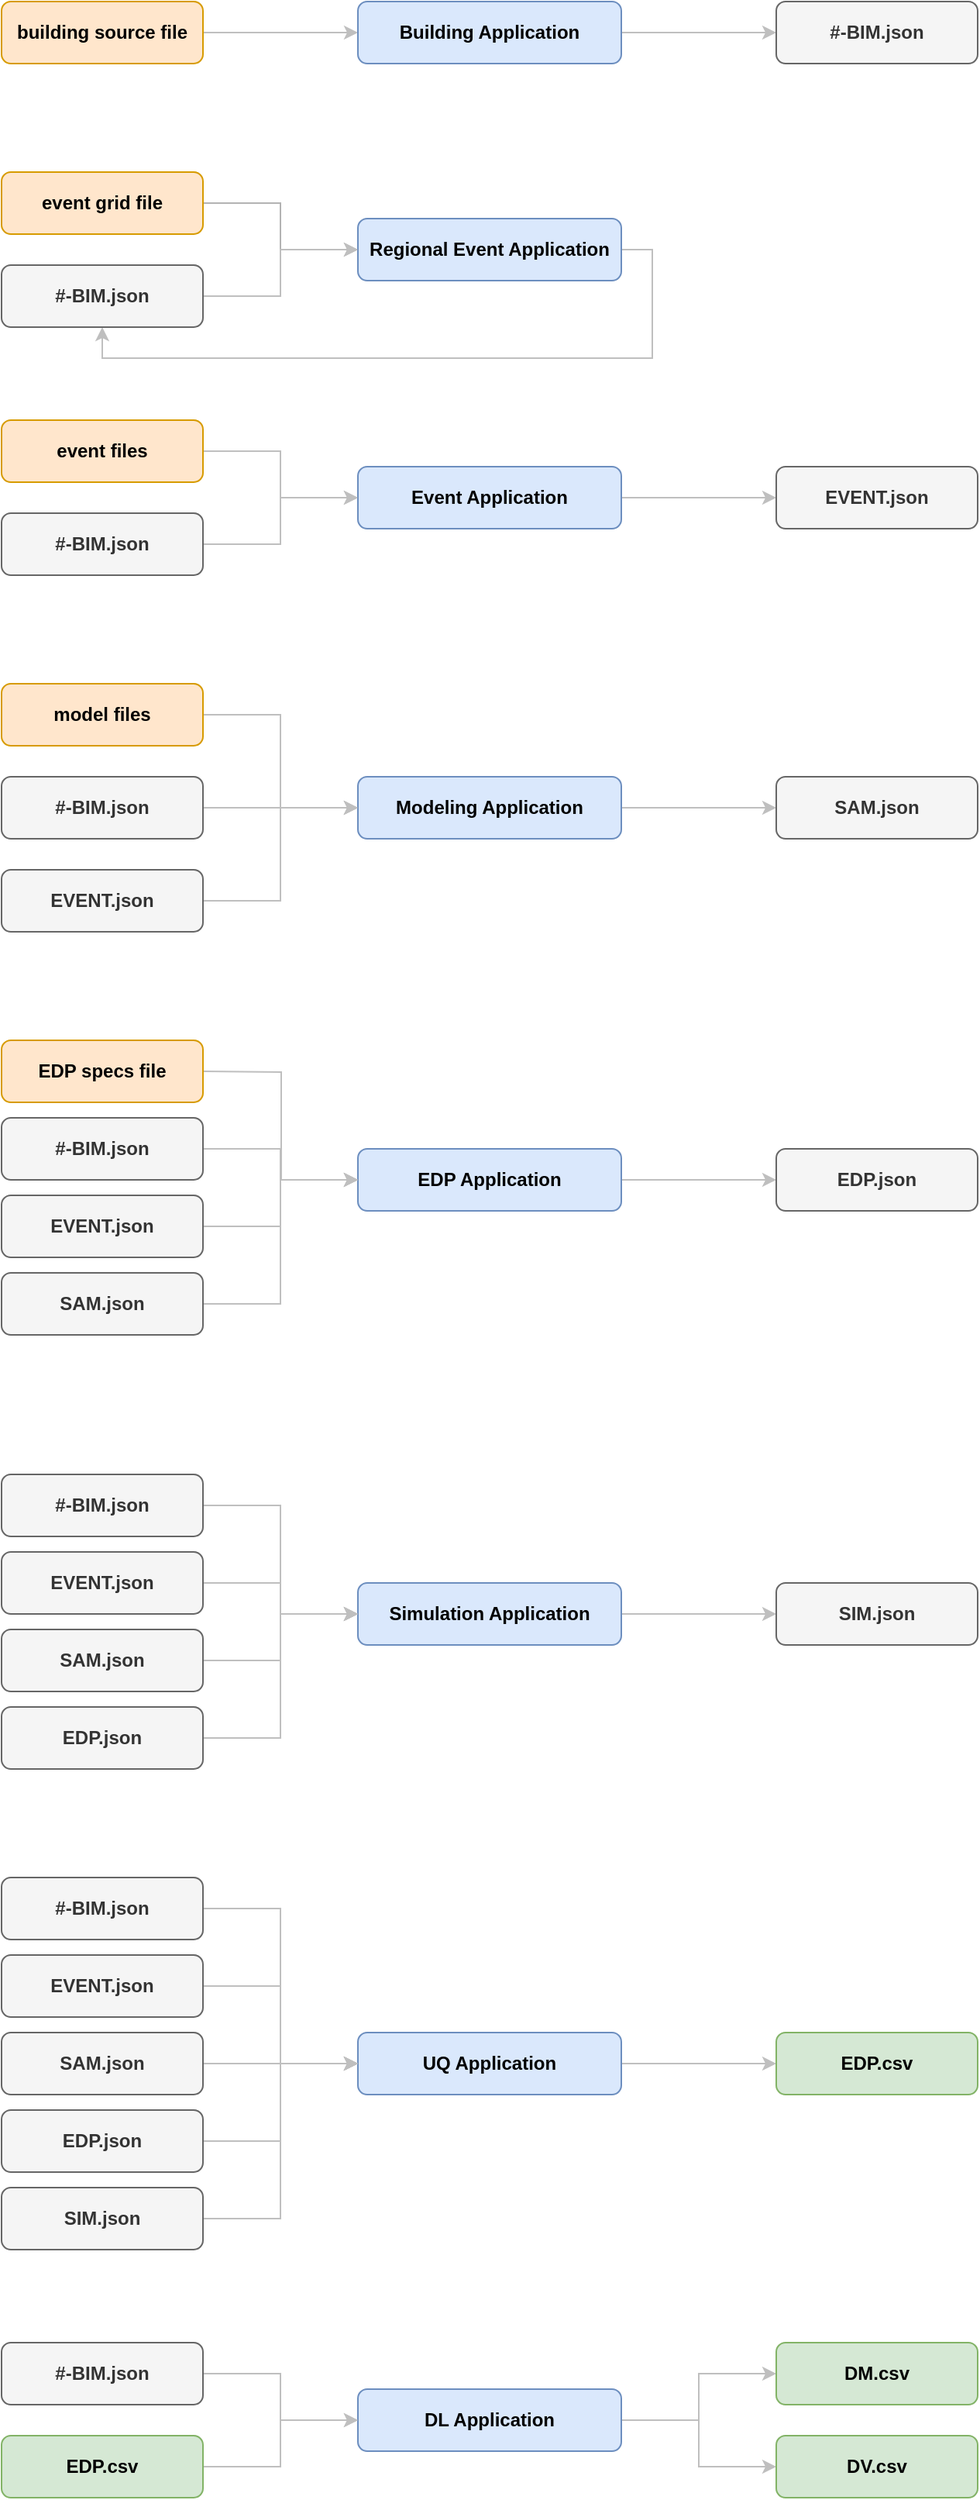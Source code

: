 <mxfile version="13.9.9" type="device"><diagram id="55Q9d0tb6AlS7nQ4v5Kf" name="Page-1"><mxGraphModel dx="1209" dy="761" grid="1" gridSize="10" guides="0" tooltips="1" connect="1" arrows="1" fold="1" page="1" pageScale="1" pageWidth="850" pageHeight="1100" math="0" shadow="0"><root><mxCell id="0"/><mxCell id="1" parent="0"/><mxCell id="bsa9YLMncxqa0p55WgP8-3" value="" style="edgeStyle=orthogonalEdgeStyle;rounded=0;orthogonalLoop=1;jettySize=auto;html=1;strokeColor=#BFBFBF;" parent="1" source="bsa9YLMncxqa0p55WgP8-1" target="bsa9YLMncxqa0p55WgP8-2" edge="1"><mxGeometry relative="1" as="geometry"/></mxCell><mxCell id="bsa9YLMncxqa0p55WgP8-1" value="&lt;b&gt;building source file&lt;/b&gt;" style="rounded=1;whiteSpace=wrap;html=1;fillColor=#ffe6cc;strokeColor=#d79b00;" parent="1" vertex="1"><mxGeometry x="70" y="60" width="130" height="40" as="geometry"/></mxCell><mxCell id="bsa9YLMncxqa0p55WgP8-6" value="" style="edgeStyle=orthogonalEdgeStyle;rounded=0;orthogonalLoop=1;jettySize=auto;html=1;strokeColor=#BFBFBF;" parent="1" source="bsa9YLMncxqa0p55WgP8-2" target="bsa9YLMncxqa0p55WgP8-5" edge="1"><mxGeometry relative="1" as="geometry"/></mxCell><mxCell id="bsa9YLMncxqa0p55WgP8-2" value="&lt;b&gt;Building Application&lt;/b&gt;" style="rounded=1;whiteSpace=wrap;html=1;fillColor=#dae8fc;strokeColor=#6c8ebf;" parent="1" vertex="1"><mxGeometry x="300" y="60" width="170" height="40" as="geometry"/></mxCell><mxCell id="bsa9YLMncxqa0p55WgP8-5" value="&lt;b&gt;#-BIM.json&lt;/b&gt;" style="rounded=1;whiteSpace=wrap;html=1;fillColor=#f5f5f5;strokeColor=#666666;fontColor=#333333;" parent="1" vertex="1"><mxGeometry x="570" y="60" width="130" height="40" as="geometry"/></mxCell><mxCell id="81128KArZK5sR1gMejnM-7" value="" style="edgeStyle=orthogonalEdgeStyle;rounded=0;orthogonalLoop=1;jettySize=auto;html=1;strokeColor=#B3B3B3;" parent="1" source="81128KArZK5sR1gMejnM-3" target="81128KArZK5sR1gMejnM-4" edge="1"><mxGeometry relative="1" as="geometry"/></mxCell><mxCell id="81128KArZK5sR1gMejnM-3" value="&lt;b&gt;event grid file&lt;/b&gt;" style="rounded=1;whiteSpace=wrap;html=1;fillColor=#ffe6cc;strokeColor=#d79b00;" parent="1" vertex="1"><mxGeometry x="70" y="170" width="130" height="40" as="geometry"/></mxCell><mxCell id="RbDWP5gyjYRJI04cMnMD-4" value="" style="edgeStyle=orthogonalEdgeStyle;rounded=0;orthogonalLoop=1;jettySize=auto;html=1;strokeColor=#BFBFBF;entryX=0.5;entryY=1;entryDx=0;entryDy=0;exitX=1;exitY=0.5;exitDx=0;exitDy=0;" edge="1" parent="1" source="81128KArZK5sR1gMejnM-4" target="RbDWP5gyjYRJI04cMnMD-1"><mxGeometry relative="1" as="geometry"><mxPoint x="545" y="220" as="targetPoint"/></mxGeometry></mxCell><mxCell id="81128KArZK5sR1gMejnM-4" value="&lt;b&gt;Regional Event Application&lt;/b&gt;" style="rounded=1;whiteSpace=wrap;html=1;fillColor=#dae8fc;strokeColor=#6c8ebf;" parent="1" vertex="1"><mxGeometry x="300" y="200" width="170" height="40" as="geometry"/></mxCell><mxCell id="RbDWP5gyjYRJI04cMnMD-6" value="" style="edgeStyle=orthogonalEdgeStyle;rounded=0;orthogonalLoop=1;jettySize=auto;html=1;strokeColor=#BFBFBF;" edge="1" parent="1" source="81128KArZK5sR1gMejnM-14" target="81128KArZK5sR1gMejnM-15"><mxGeometry relative="1" as="geometry"/></mxCell><mxCell id="81128KArZK5sR1gMejnM-14" value="&lt;b&gt;event files&lt;/b&gt;" style="rounded=1;whiteSpace=wrap;html=1;fillColor=#ffe6cc;strokeColor=#d79b00;" parent="1" vertex="1"><mxGeometry x="70" y="330" width="130" height="40" as="geometry"/></mxCell><mxCell id="RbDWP5gyjYRJI04cMnMD-8" value="" style="edgeStyle=orthogonalEdgeStyle;rounded=0;orthogonalLoop=1;jettySize=auto;html=1;strokeColor=#BFBFBF;" edge="1" parent="1" source="81128KArZK5sR1gMejnM-15" target="81128KArZK5sR1gMejnM-16"><mxGeometry relative="1" as="geometry"/></mxCell><mxCell id="81128KArZK5sR1gMejnM-15" value="&lt;b&gt;Event Application&lt;/b&gt;" style="rounded=1;whiteSpace=wrap;html=1;fillColor=#dae8fc;strokeColor=#6c8ebf;" parent="1" vertex="1"><mxGeometry x="300" y="360" width="170" height="40" as="geometry"/></mxCell><mxCell id="81128KArZK5sR1gMejnM-16" value="&lt;b&gt;EVENT.json&lt;/b&gt;" style="rounded=1;whiteSpace=wrap;html=1;fillColor=#f5f5f5;strokeColor=#666666;fontColor=#333333;" parent="1" vertex="1"><mxGeometry x="570" y="360" width="130" height="40" as="geometry"/></mxCell><mxCell id="RbDWP5gyjYRJI04cMnMD-13" value="" style="edgeStyle=orthogonalEdgeStyle;rounded=0;orthogonalLoop=1;jettySize=auto;html=1;strokeColor=#BFBFBF;entryX=0;entryY=0.5;entryDx=0;entryDy=0;" edge="1" parent="1" source="81128KArZK5sR1gMejnM-23" target="81128KArZK5sR1gMejnM-24"><mxGeometry relative="1" as="geometry"><mxPoint x="280" y="520" as="targetPoint"/></mxGeometry></mxCell><mxCell id="81128KArZK5sR1gMejnM-23" value="&lt;b&gt;model files&lt;/b&gt;" style="rounded=1;whiteSpace=wrap;html=1;fillColor=#ffe6cc;strokeColor=#d79b00;" parent="1" vertex="1"><mxGeometry x="70" y="500" width="130" height="40" as="geometry"/></mxCell><mxCell id="RbDWP5gyjYRJI04cMnMD-17" value="" style="edgeStyle=orthogonalEdgeStyle;rounded=0;orthogonalLoop=1;jettySize=auto;html=1;strokeColor=#BFBFBF;" edge="1" parent="1" source="81128KArZK5sR1gMejnM-24" target="81128KArZK5sR1gMejnM-25"><mxGeometry relative="1" as="geometry"/></mxCell><mxCell id="81128KArZK5sR1gMejnM-24" value="&lt;b&gt;Modeling Application&lt;/b&gt;" style="rounded=1;whiteSpace=wrap;html=1;fillColor=#dae8fc;strokeColor=#6c8ebf;" parent="1" vertex="1"><mxGeometry x="300" y="560" width="170" height="40" as="geometry"/></mxCell><mxCell id="81128KArZK5sR1gMejnM-25" value="&lt;b&gt;SAM.json&lt;/b&gt;" style="rounded=1;whiteSpace=wrap;html=1;fillColor=#f5f5f5;strokeColor=#666666;fontColor=#333333;" parent="1" vertex="1"><mxGeometry x="570" y="560" width="130" height="40" as="geometry"/></mxCell><mxCell id="RbDWP5gyjYRJI04cMnMD-28" value="" style="edgeStyle=orthogonalEdgeStyle;rounded=0;orthogonalLoop=1;jettySize=auto;html=1;strokeColor=#BFBFBF;" edge="1" parent="1" source="81128KArZK5sR1gMejnM-39" target="81128KArZK5sR1gMejnM-40"><mxGeometry relative="1" as="geometry"/></mxCell><mxCell id="81128KArZK5sR1gMejnM-39" value="&lt;b&gt;EDP Application&lt;/b&gt;" style="rounded=1;whiteSpace=wrap;html=1;fillColor=#dae8fc;strokeColor=#6c8ebf;" parent="1" vertex="1"><mxGeometry x="300" y="800" width="170" height="40" as="geometry"/></mxCell><mxCell id="81128KArZK5sR1gMejnM-40" value="&lt;b&gt;EDP.json&lt;/b&gt;" style="rounded=1;whiteSpace=wrap;html=1;fillColor=#f5f5f5;strokeColor=#666666;fontColor=#333333;" parent="1" vertex="1"><mxGeometry x="570" y="800" width="130" height="40" as="geometry"/></mxCell><mxCell id="RbDWP5gyjYRJI04cMnMD-41" value="" style="edgeStyle=orthogonalEdgeStyle;rounded=0;orthogonalLoop=1;jettySize=auto;html=1;strokeColor=#BFBFBF;" edge="1" parent="1" source="81128KArZK5sR1gMejnM-47" target="81128KArZK5sR1gMejnM-48"><mxGeometry relative="1" as="geometry"/></mxCell><mxCell id="81128KArZK5sR1gMejnM-47" value="&lt;b&gt;Simulation Application&lt;/b&gt;" style="rounded=1;whiteSpace=wrap;html=1;fillColor=#dae8fc;strokeColor=#6c8ebf;" parent="1" vertex="1"><mxGeometry x="300" y="1080" width="170" height="40" as="geometry"/></mxCell><mxCell id="81128KArZK5sR1gMejnM-48" value="&lt;b&gt;SIM.json&lt;/b&gt;" style="rounded=1;whiteSpace=wrap;html=1;fillColor=#f5f5f5;strokeColor=#666666;fontColor=#333333;" parent="1" vertex="1"><mxGeometry x="570" y="1080" width="130" height="40" as="geometry"/></mxCell><mxCell id="RbDWP5gyjYRJI04cMnMD-55" value="" style="edgeStyle=orthogonalEdgeStyle;rounded=0;orthogonalLoop=1;jettySize=auto;html=1;strokeColor=#BFBFBF;" edge="1" parent="1" source="81128KArZK5sR1gMejnM-62" target="81128KArZK5sR1gMejnM-77"><mxGeometry relative="1" as="geometry"/></mxCell><mxCell id="81128KArZK5sR1gMejnM-62" value="&lt;b&gt;UQ Application&lt;/b&gt;" style="rounded=1;whiteSpace=wrap;html=1;fillColor=#dae8fc;strokeColor=#6c8ebf;" parent="1" vertex="1"><mxGeometry x="300" y="1370" width="170" height="40" as="geometry"/></mxCell><mxCell id="81128KArZK5sR1gMejnM-77" value="&lt;b&gt;EDP.csv&lt;/b&gt;" style="rounded=1;whiteSpace=wrap;html=1;fillColor=#d5e8d4;strokeColor=#82b366;" parent="1" vertex="1"><mxGeometry x="570" y="1370" width="130" height="40" as="geometry"/></mxCell><mxCell id="RbDWP5gyjYRJI04cMnMD-60" value="" style="edgeStyle=orthogonalEdgeStyle;rounded=0;orthogonalLoop=1;jettySize=auto;html=1;strokeColor=#BFBFBF;" edge="1" parent="1" source="81128KArZK5sR1gMejnM-88" target="81128KArZK5sR1gMejnM-90"><mxGeometry relative="1" as="geometry"/></mxCell><mxCell id="RbDWP5gyjYRJI04cMnMD-61" value="" style="edgeStyle=orthogonalEdgeStyle;rounded=0;orthogonalLoop=1;jettySize=auto;html=1;strokeColor=#BFBFBF;entryX=0;entryY=0.5;entryDx=0;entryDy=0;" edge="1" parent="1" source="81128KArZK5sR1gMejnM-88" target="81128KArZK5sR1gMejnM-89"><mxGeometry relative="1" as="geometry"/></mxCell><mxCell id="81128KArZK5sR1gMejnM-88" value="&lt;b&gt;DL Application&lt;/b&gt;" style="rounded=1;whiteSpace=wrap;html=1;fillColor=#dae8fc;strokeColor=#6c8ebf;" parent="1" vertex="1"><mxGeometry x="300" y="1600" width="170" height="40" as="geometry"/></mxCell><mxCell id="81128KArZK5sR1gMejnM-89" value="&lt;b&gt;DM.csv&lt;/b&gt;" style="rounded=1;whiteSpace=wrap;html=1;fillColor=#d5e8d4;strokeColor=#82b366;" parent="1" vertex="1"><mxGeometry x="570" y="1570" width="130" height="40" as="geometry"/></mxCell><mxCell id="81128KArZK5sR1gMejnM-90" value="&lt;b&gt;DV.csv&lt;/b&gt;" style="rounded=1;whiteSpace=wrap;html=1;fillColor=#d5e8d4;strokeColor=#82b366;" parent="1" vertex="1"><mxGeometry x="570" y="1630" width="130" height="40" as="geometry"/></mxCell><mxCell id="RbDWP5gyjYRJI04cMnMD-2" value="" style="edgeStyle=orthogonalEdgeStyle;rounded=0;orthogonalLoop=1;jettySize=auto;html=1;strokeColor=#BFBFBF;" edge="1" parent="1" source="RbDWP5gyjYRJI04cMnMD-1" target="81128KArZK5sR1gMejnM-4"><mxGeometry relative="1" as="geometry"/></mxCell><mxCell id="RbDWP5gyjYRJI04cMnMD-1" value="&lt;b&gt;#-BIM.json&lt;/b&gt;" style="rounded=1;whiteSpace=wrap;html=1;fillColor=#f5f5f5;strokeColor=#666666;fontColor=#333333;" vertex="1" parent="1"><mxGeometry x="70" y="230" width="130" height="40" as="geometry"/></mxCell><mxCell id="RbDWP5gyjYRJI04cMnMD-7" value="" style="edgeStyle=orthogonalEdgeStyle;rounded=0;orthogonalLoop=1;jettySize=auto;html=1;strokeColor=#BFBFBF;" edge="1" parent="1" source="RbDWP5gyjYRJI04cMnMD-5" target="81128KArZK5sR1gMejnM-15"><mxGeometry relative="1" as="geometry"/></mxCell><mxCell id="RbDWP5gyjYRJI04cMnMD-5" value="&lt;b&gt;#-BIM.json&lt;/b&gt;" style="rounded=1;whiteSpace=wrap;html=1;fillColor=#f5f5f5;strokeColor=#666666;fontColor=#333333;" vertex="1" parent="1"><mxGeometry x="70" y="390" width="130" height="40" as="geometry"/></mxCell><mxCell id="RbDWP5gyjYRJI04cMnMD-14" value="" style="edgeStyle=orthogonalEdgeStyle;rounded=0;orthogonalLoop=1;jettySize=auto;html=1;strokeColor=#BFBFBF;" edge="1" parent="1" source="RbDWP5gyjYRJI04cMnMD-10" target="81128KArZK5sR1gMejnM-24"><mxGeometry relative="1" as="geometry"/></mxCell><mxCell id="RbDWP5gyjYRJI04cMnMD-10" value="&lt;b&gt;#-BIM.json&lt;/b&gt;" style="rounded=1;whiteSpace=wrap;html=1;fillColor=#f5f5f5;strokeColor=#666666;fontColor=#333333;" vertex="1" parent="1"><mxGeometry x="70" y="560" width="130" height="40" as="geometry"/></mxCell><mxCell id="RbDWP5gyjYRJI04cMnMD-16" value="" style="edgeStyle=orthogonalEdgeStyle;rounded=0;orthogonalLoop=1;jettySize=auto;html=1;strokeColor=#BFBFBF;entryX=0;entryY=0.5;entryDx=0;entryDy=0;" edge="1" parent="1" source="RbDWP5gyjYRJI04cMnMD-11" target="81128KArZK5sR1gMejnM-24"><mxGeometry relative="1" as="geometry"><mxPoint x="280" y="640" as="targetPoint"/></mxGeometry></mxCell><mxCell id="RbDWP5gyjYRJI04cMnMD-11" value="&lt;b&gt;EVENT.json&lt;/b&gt;" style="rounded=1;whiteSpace=wrap;html=1;fillColor=#f5f5f5;strokeColor=#666666;fontColor=#333333;" vertex="1" parent="1"><mxGeometry x="70" y="620" width="130" height="40" as="geometry"/></mxCell><mxCell id="RbDWP5gyjYRJI04cMnMD-23" value="" style="edgeStyle=orthogonalEdgeStyle;rounded=0;orthogonalLoop=1;jettySize=auto;html=1;strokeColor=#BFBFBF;entryX=0;entryY=0.5;entryDx=0;entryDy=0;" edge="1" parent="1" target="81128KArZK5sR1gMejnM-39"><mxGeometry relative="1" as="geometry"><mxPoint x="200" y="750" as="sourcePoint"/><mxPoint x="280" y="750" as="targetPoint"/></mxGeometry></mxCell><mxCell id="RbDWP5gyjYRJI04cMnMD-24" value="" style="edgeStyle=orthogonalEdgeStyle;rounded=0;orthogonalLoop=1;jettySize=auto;html=1;strokeColor=#BFBFBF;" edge="1" parent="1" source="RbDWP5gyjYRJI04cMnMD-19" target="81128KArZK5sR1gMejnM-39"><mxGeometry relative="1" as="geometry"/></mxCell><mxCell id="RbDWP5gyjYRJI04cMnMD-19" value="&lt;b&gt;#-BIM.json&lt;/b&gt;" style="rounded=1;whiteSpace=wrap;html=1;fillColor=#f5f5f5;strokeColor=#666666;fontColor=#333333;" vertex="1" parent="1"><mxGeometry x="70" y="780" width="130" height="40" as="geometry"/></mxCell><mxCell id="RbDWP5gyjYRJI04cMnMD-25" value="" style="edgeStyle=orthogonalEdgeStyle;rounded=0;orthogonalLoop=1;jettySize=auto;html=1;strokeColor=#BFBFBF;" edge="1" parent="1" source="RbDWP5gyjYRJI04cMnMD-20" target="81128KArZK5sR1gMejnM-39"><mxGeometry relative="1" as="geometry"/></mxCell><mxCell id="RbDWP5gyjYRJI04cMnMD-20" value="&lt;b&gt;EVENT.json&lt;/b&gt;" style="rounded=1;whiteSpace=wrap;html=1;fillColor=#f5f5f5;strokeColor=#666666;fontColor=#333333;" vertex="1" parent="1"><mxGeometry x="70" y="830" width="130" height="40" as="geometry"/></mxCell><mxCell id="RbDWP5gyjYRJI04cMnMD-27" value="" style="edgeStyle=orthogonalEdgeStyle;rounded=0;orthogonalLoop=1;jettySize=auto;html=1;strokeColor=#BFBFBF;entryX=0;entryY=0.5;entryDx=0;entryDy=0;" edge="1" parent="1" source="RbDWP5gyjYRJI04cMnMD-21" target="81128KArZK5sR1gMejnM-39"><mxGeometry relative="1" as="geometry"><mxPoint x="285" y="900" as="targetPoint"/></mxGeometry></mxCell><mxCell id="RbDWP5gyjYRJI04cMnMD-21" value="&lt;b&gt;SAM.json&lt;/b&gt;" style="rounded=1;whiteSpace=wrap;html=1;fillColor=#f5f5f5;strokeColor=#666666;fontColor=#333333;" vertex="1" parent="1"><mxGeometry x="70" y="880" width="130" height="40" as="geometry"/></mxCell><mxCell id="RbDWP5gyjYRJI04cMnMD-36" value="" style="edgeStyle=orthogonalEdgeStyle;rounded=0;orthogonalLoop=1;jettySize=auto;html=1;strokeColor=#BFBFBF;entryX=0;entryY=0.5;entryDx=0;entryDy=0;" edge="1" parent="1" source="RbDWP5gyjYRJI04cMnMD-30" target="81128KArZK5sR1gMejnM-47"><mxGeometry relative="1" as="geometry"><mxPoint x="280" y="1030" as="targetPoint"/></mxGeometry></mxCell><mxCell id="RbDWP5gyjYRJI04cMnMD-30" value="&lt;b&gt;#-BIM.json&lt;/b&gt;" style="rounded=1;whiteSpace=wrap;html=1;fillColor=#f5f5f5;strokeColor=#666666;fontColor=#333333;" vertex="1" parent="1"><mxGeometry x="70" y="1010" width="130" height="40" as="geometry"/></mxCell><mxCell id="RbDWP5gyjYRJI04cMnMD-37" value="" style="edgeStyle=orthogonalEdgeStyle;rounded=0;orthogonalLoop=1;jettySize=auto;html=1;strokeColor=#BFBFBF;" edge="1" parent="1" source="RbDWP5gyjYRJI04cMnMD-31" target="81128KArZK5sR1gMejnM-47"><mxGeometry relative="1" as="geometry"/></mxCell><mxCell id="RbDWP5gyjYRJI04cMnMD-31" value="&lt;b&gt;EVENT.json&lt;/b&gt;" style="rounded=1;whiteSpace=wrap;html=1;fillColor=#f5f5f5;strokeColor=#666666;fontColor=#333333;" vertex="1" parent="1"><mxGeometry x="70" y="1060" width="130" height="40" as="geometry"/></mxCell><mxCell id="RbDWP5gyjYRJI04cMnMD-38" value="" style="edgeStyle=orthogonalEdgeStyle;rounded=0;orthogonalLoop=1;jettySize=auto;html=1;strokeColor=#BFBFBF;" edge="1" parent="1" source="RbDWP5gyjYRJI04cMnMD-32" target="81128KArZK5sR1gMejnM-47"><mxGeometry relative="1" as="geometry"/></mxCell><mxCell id="RbDWP5gyjYRJI04cMnMD-32" value="&lt;b&gt;SAM.json&lt;/b&gt;" style="rounded=1;whiteSpace=wrap;html=1;fillColor=#f5f5f5;strokeColor=#666666;fontColor=#333333;" vertex="1" parent="1"><mxGeometry x="70" y="1110" width="130" height="40" as="geometry"/></mxCell><mxCell id="RbDWP5gyjYRJI04cMnMD-40" value="" style="edgeStyle=orthogonalEdgeStyle;rounded=0;orthogonalLoop=1;jettySize=auto;html=1;strokeColor=#BFBFBF;entryX=0;entryY=0.5;entryDx=0;entryDy=0;" edge="1" parent="1" source="RbDWP5gyjYRJI04cMnMD-33" target="81128KArZK5sR1gMejnM-47"><mxGeometry relative="1" as="geometry"><mxPoint x="285" y="1180" as="targetPoint"/></mxGeometry></mxCell><mxCell id="RbDWP5gyjYRJI04cMnMD-33" value="&lt;b&gt;EDP.json&lt;/b&gt;" style="rounded=1;whiteSpace=wrap;html=1;fillColor=#f5f5f5;strokeColor=#666666;fontColor=#333333;" vertex="1" parent="1"><mxGeometry x="70" y="1160" width="130" height="40" as="geometry"/></mxCell><mxCell id="RbDWP5gyjYRJI04cMnMD-34" value="&lt;b&gt;EDP specs file&lt;/b&gt;" style="rounded=1;whiteSpace=wrap;html=1;fillColor=#ffe6cc;strokeColor=#d79b00;" vertex="1" parent="1"><mxGeometry x="70" y="730" width="130" height="40" as="geometry"/></mxCell><mxCell id="RbDWP5gyjYRJI04cMnMD-50" value="" style="edgeStyle=orthogonalEdgeStyle;rounded=0;orthogonalLoop=1;jettySize=auto;html=1;strokeColor=#BFBFBF;entryX=0;entryY=0.5;entryDx=0;entryDy=0;" edge="1" parent="1" source="RbDWP5gyjYRJI04cMnMD-44" target="81128KArZK5sR1gMejnM-62"><mxGeometry relative="1" as="geometry"><mxPoint x="280" y="1290" as="targetPoint"/></mxGeometry></mxCell><mxCell id="RbDWP5gyjYRJI04cMnMD-44" value="&lt;b&gt;#-BIM.json&lt;/b&gt;" style="rounded=1;whiteSpace=wrap;html=1;fillColor=#f5f5f5;strokeColor=#666666;fontColor=#333333;" vertex="1" parent="1"><mxGeometry x="70" y="1270" width="130" height="40" as="geometry"/></mxCell><mxCell id="RbDWP5gyjYRJI04cMnMD-51" value="" style="edgeStyle=orthogonalEdgeStyle;rounded=0;orthogonalLoop=1;jettySize=auto;html=1;strokeColor=#BFBFBF;entryX=0;entryY=0.5;entryDx=0;entryDy=0;" edge="1" parent="1" source="RbDWP5gyjYRJI04cMnMD-45" target="81128KArZK5sR1gMejnM-62"><mxGeometry relative="1" as="geometry"/></mxCell><mxCell id="RbDWP5gyjYRJI04cMnMD-45" value="&lt;b&gt;EVENT.json&lt;/b&gt;" style="rounded=1;whiteSpace=wrap;html=1;fillColor=#f5f5f5;strokeColor=#666666;fontColor=#333333;" vertex="1" parent="1"><mxGeometry x="70" y="1320" width="130" height="40" as="geometry"/></mxCell><mxCell id="RbDWP5gyjYRJI04cMnMD-52" value="" style="edgeStyle=orthogonalEdgeStyle;rounded=0;orthogonalLoop=1;jettySize=auto;html=1;strokeColor=#BFBFBF;" edge="1" parent="1" source="RbDWP5gyjYRJI04cMnMD-46" target="81128KArZK5sR1gMejnM-62"><mxGeometry relative="1" as="geometry"/></mxCell><mxCell id="RbDWP5gyjYRJI04cMnMD-46" value="&lt;b&gt;SAM.json&lt;/b&gt;" style="rounded=1;whiteSpace=wrap;html=1;fillColor=#f5f5f5;strokeColor=#666666;fontColor=#333333;" vertex="1" parent="1"><mxGeometry x="70" y="1370" width="130" height="40" as="geometry"/></mxCell><mxCell id="RbDWP5gyjYRJI04cMnMD-53" value="" style="edgeStyle=orthogonalEdgeStyle;rounded=0;orthogonalLoop=1;jettySize=auto;html=1;strokeColor=#BFBFBF;entryX=0;entryY=0.5;entryDx=0;entryDy=0;" edge="1" parent="1" source="RbDWP5gyjYRJI04cMnMD-47" target="81128KArZK5sR1gMejnM-62"><mxGeometry relative="1" as="geometry"/></mxCell><mxCell id="RbDWP5gyjYRJI04cMnMD-47" value="&lt;b&gt;EDP.json&lt;/b&gt;" style="rounded=1;whiteSpace=wrap;html=1;fillColor=#f5f5f5;strokeColor=#666666;fontColor=#333333;" vertex="1" parent="1"><mxGeometry x="70" y="1420" width="130" height="40" as="geometry"/></mxCell><mxCell id="RbDWP5gyjYRJI04cMnMD-54" value="" style="edgeStyle=orthogonalEdgeStyle;rounded=0;orthogonalLoop=1;jettySize=auto;html=1;strokeColor=#BFBFBF;entryX=0;entryY=0.5;entryDx=0;entryDy=0;" edge="1" parent="1" source="RbDWP5gyjYRJI04cMnMD-48" target="81128KArZK5sR1gMejnM-62"><mxGeometry relative="1" as="geometry"/></mxCell><mxCell id="RbDWP5gyjYRJI04cMnMD-48" value="&lt;b&gt;SIM.json&lt;/b&gt;" style="rounded=1;whiteSpace=wrap;html=1;fillColor=#f5f5f5;strokeColor=#666666;fontColor=#333333;" vertex="1" parent="1"><mxGeometry x="70" y="1470" width="130" height="40" as="geometry"/></mxCell><mxCell id="RbDWP5gyjYRJI04cMnMD-59" value="" style="edgeStyle=orthogonalEdgeStyle;rounded=0;orthogonalLoop=1;jettySize=auto;html=1;strokeColor=#BFBFBF;" edge="1" parent="1" source="RbDWP5gyjYRJI04cMnMD-56" target="81128KArZK5sR1gMejnM-88"><mxGeometry relative="1" as="geometry"/></mxCell><mxCell id="RbDWP5gyjYRJI04cMnMD-56" value="&lt;b&gt;EDP.csv&lt;/b&gt;" style="rounded=1;whiteSpace=wrap;html=1;fillColor=#d5e8d4;strokeColor=#82b366;" vertex="1" parent="1"><mxGeometry x="70" y="1630" width="130" height="40" as="geometry"/></mxCell><mxCell id="RbDWP5gyjYRJI04cMnMD-58" value="" style="edgeStyle=orthogonalEdgeStyle;rounded=0;orthogonalLoop=1;jettySize=auto;html=1;strokeColor=#BFBFBF;" edge="1" parent="1" source="RbDWP5gyjYRJI04cMnMD-57" target="81128KArZK5sR1gMejnM-88"><mxGeometry relative="1" as="geometry"/></mxCell><mxCell id="RbDWP5gyjYRJI04cMnMD-57" value="&lt;b&gt;#-BIM.json&lt;/b&gt;" style="rounded=1;whiteSpace=wrap;html=1;fillColor=#f5f5f5;strokeColor=#666666;fontColor=#333333;" vertex="1" parent="1"><mxGeometry x="70" y="1570" width="130" height="40" as="geometry"/></mxCell></root></mxGraphModel></diagram></mxfile>